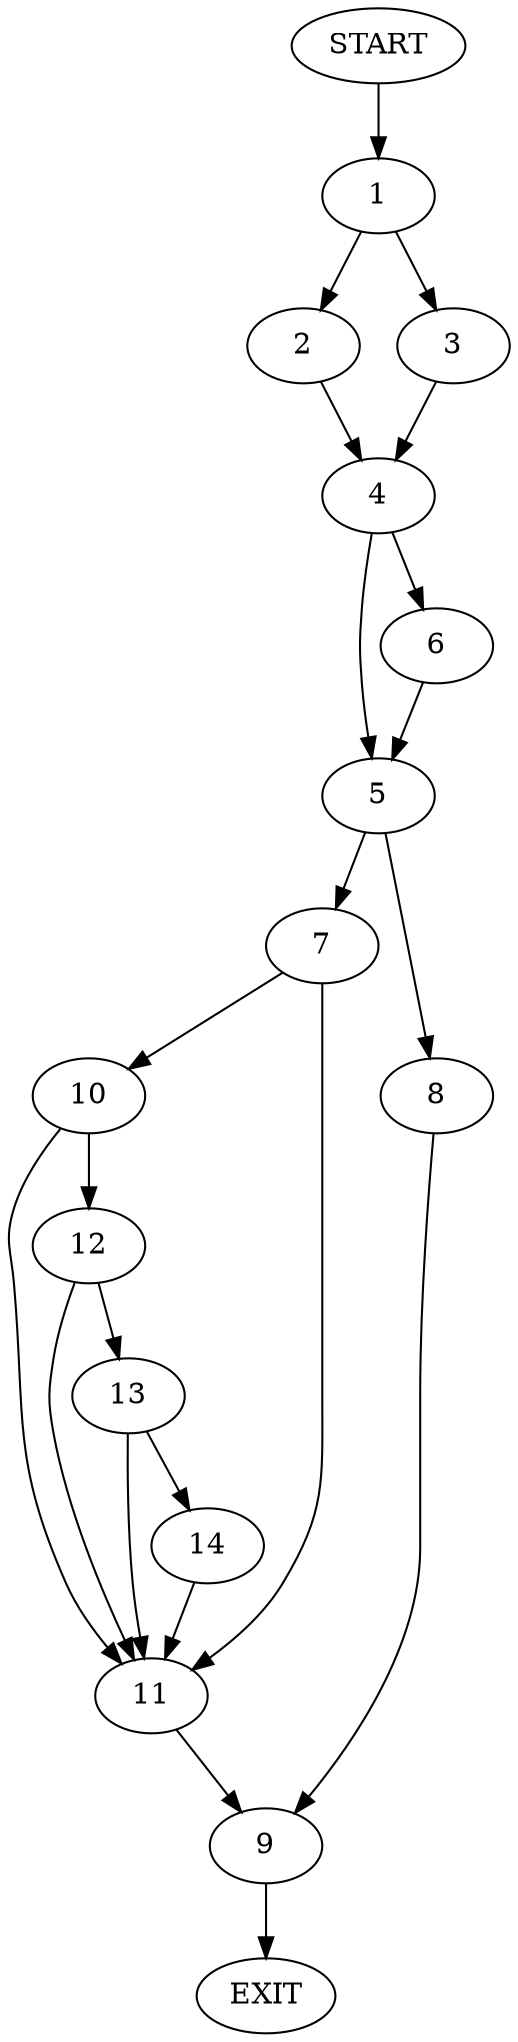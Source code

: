 digraph {
0 [label="START"]
15 [label="EXIT"]
0 -> 1
1 -> 2
1 -> 3
2 -> 4
3 -> 4
4 -> 5
4 -> 6
5 -> 7
5 -> 8
6 -> 5
8 -> 9
7 -> 10
7 -> 11
10 -> 12
10 -> 11
11 -> 9
12 -> 11
12 -> 13
13 -> 11
13 -> 14
14 -> 11
9 -> 15
}
